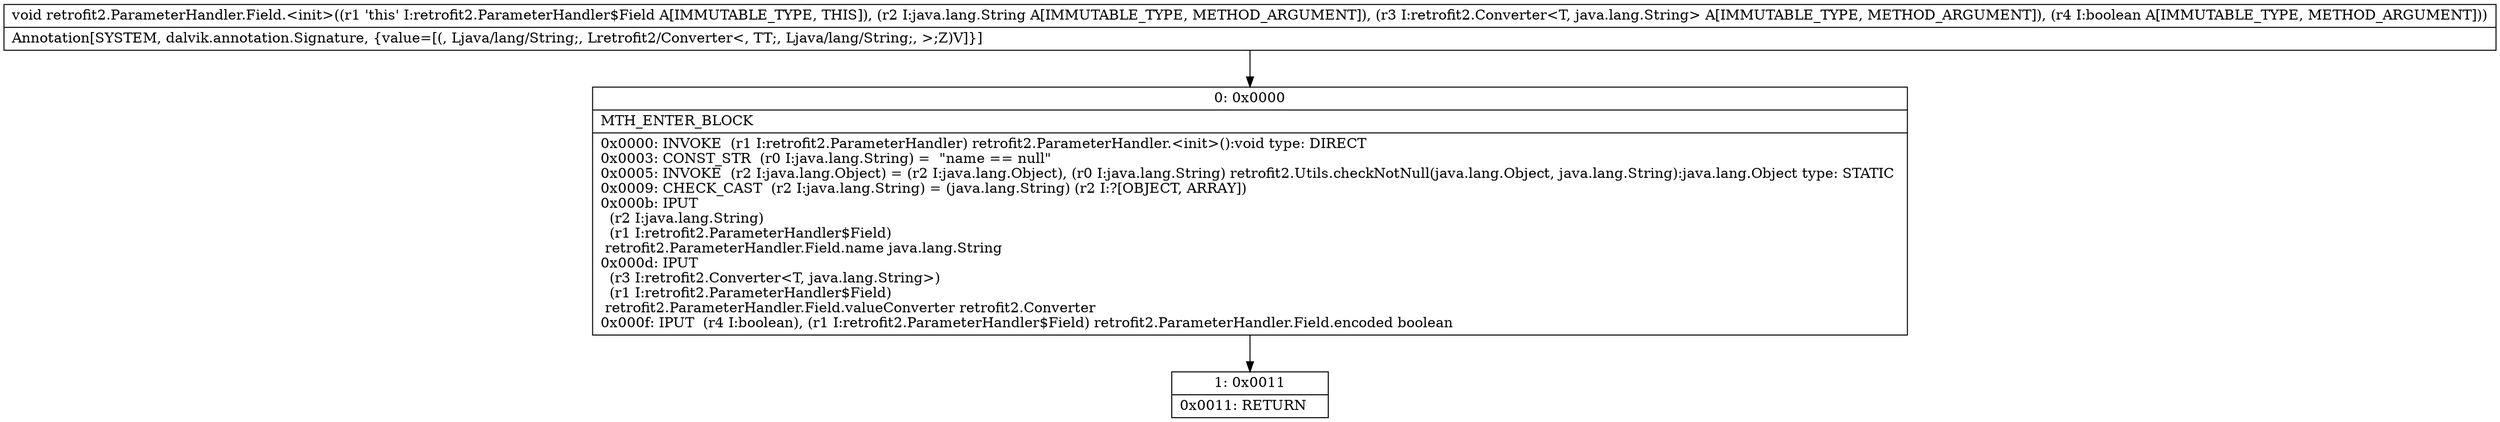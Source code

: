 digraph "CFG forretrofit2.ParameterHandler.Field.\<init\>(Ljava\/lang\/String;Lretrofit2\/Converter;Z)V" {
Node_0 [shape=record,label="{0\:\ 0x0000|MTH_ENTER_BLOCK\l|0x0000: INVOKE  (r1 I:retrofit2.ParameterHandler) retrofit2.ParameterHandler.\<init\>():void type: DIRECT \l0x0003: CONST_STR  (r0 I:java.lang.String) =  \"name == null\" \l0x0005: INVOKE  (r2 I:java.lang.Object) = (r2 I:java.lang.Object), (r0 I:java.lang.String) retrofit2.Utils.checkNotNull(java.lang.Object, java.lang.String):java.lang.Object type: STATIC \l0x0009: CHECK_CAST  (r2 I:java.lang.String) = (java.lang.String) (r2 I:?[OBJECT, ARRAY]) \l0x000b: IPUT  \l  (r2 I:java.lang.String)\l  (r1 I:retrofit2.ParameterHandler$Field)\l retrofit2.ParameterHandler.Field.name java.lang.String \l0x000d: IPUT  \l  (r3 I:retrofit2.Converter\<T, java.lang.String\>)\l  (r1 I:retrofit2.ParameterHandler$Field)\l retrofit2.ParameterHandler.Field.valueConverter retrofit2.Converter \l0x000f: IPUT  (r4 I:boolean), (r1 I:retrofit2.ParameterHandler$Field) retrofit2.ParameterHandler.Field.encoded boolean \l}"];
Node_1 [shape=record,label="{1\:\ 0x0011|0x0011: RETURN   \l}"];
MethodNode[shape=record,label="{void retrofit2.ParameterHandler.Field.\<init\>((r1 'this' I:retrofit2.ParameterHandler$Field A[IMMUTABLE_TYPE, THIS]), (r2 I:java.lang.String A[IMMUTABLE_TYPE, METHOD_ARGUMENT]), (r3 I:retrofit2.Converter\<T, java.lang.String\> A[IMMUTABLE_TYPE, METHOD_ARGUMENT]), (r4 I:boolean A[IMMUTABLE_TYPE, METHOD_ARGUMENT]))  | Annotation[SYSTEM, dalvik.annotation.Signature, \{value=[(, Ljava\/lang\/String;, Lretrofit2\/Converter\<, TT;, Ljava\/lang\/String;, \>;Z)V]\}]\l}"];
MethodNode -> Node_0;
Node_0 -> Node_1;
}

